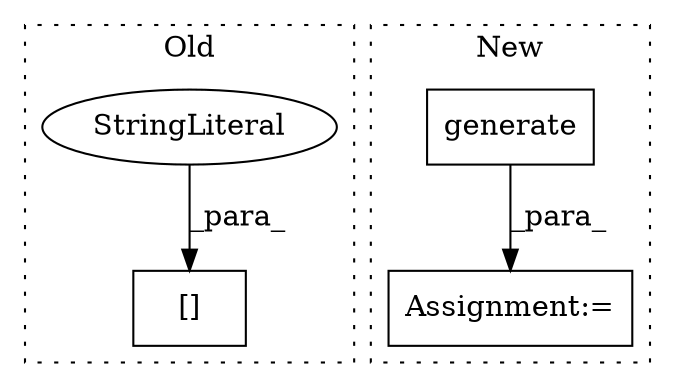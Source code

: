 digraph G {
subgraph cluster0 {
1 [label="[]" a="2" s="4527,4546" l="7,1" shape="box"];
3 [label="StringLiteral" a="45" s="4534" l="12" shape="ellipse"];
label = "Old";
style="dotted";
}
subgraph cluster1 {
2 [label="generate" a="32" s="3530,3546" l="9,1" shape="box"];
4 [label="Assignment:=" a="7" s="3524" l="1" shape="box"];
label = "New";
style="dotted";
}
2 -> 4 [label="_para_"];
3 -> 1 [label="_para_"];
}